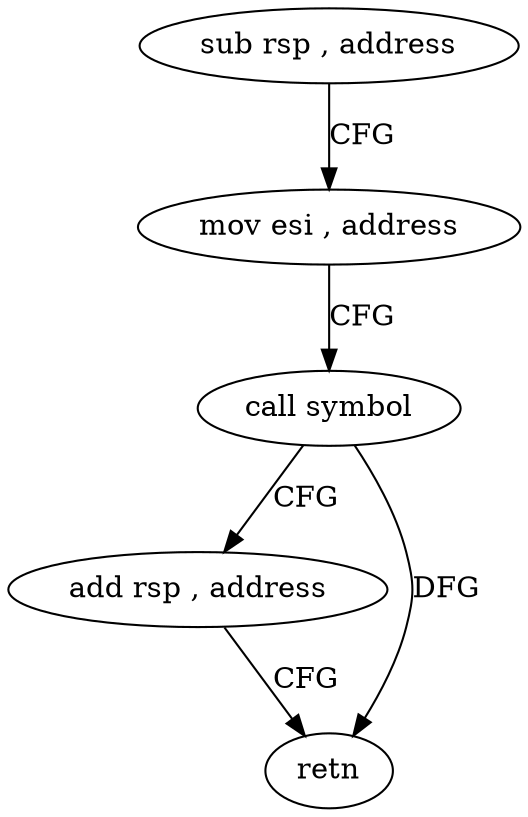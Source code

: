 digraph "func" {
"4228862" [label = "sub rsp , address" ]
"4228866" [label = "mov esi , address" ]
"4228871" [label = "call symbol" ]
"4228876" [label = "add rsp , address" ]
"4228880" [label = "retn" ]
"4228862" -> "4228866" [ label = "CFG" ]
"4228866" -> "4228871" [ label = "CFG" ]
"4228871" -> "4228876" [ label = "CFG" ]
"4228871" -> "4228880" [ label = "DFG" ]
"4228876" -> "4228880" [ label = "CFG" ]
}
